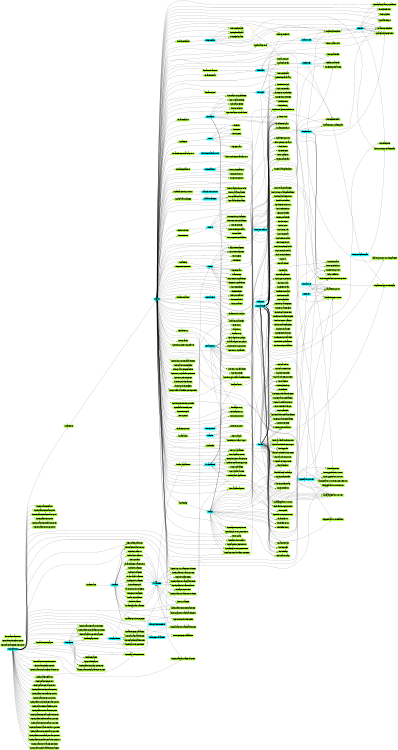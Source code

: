 digraph Vulkan {
  rankdir=LR;
  rankdir=LR;
  size="8,5"
  "vkCreateInstance" [shape=box, style=filled, color=greenyellow];
  "VkInstance" [shape=box, style=filled, color=cyan];
  "vkCreateInstance" -> "VkInstance";
  "vkDestroyInstance" [shape=box, style=filled, color=greenyellow];
  "VkInstance" -> "vkDestroyInstance";
  "vkEnumeratePhysicalDevices" [shape=box, style=filled, color=greenyellow];
  "VkInstance" -> "vkEnumeratePhysicalDevices";
  "VkPhysicalDevice" [shape=box, style=filled, color=cyan];
  "VkPhysicalDevice" -> "vkEnumeratePhysicalDevices";
  "vkGetPhysicalDeviceFeatures" [shape=box, style=filled, color=greenyellow];
  "VkPhysicalDevice" -> "vkGetPhysicalDeviceFeatures";
  "vkGetPhysicalDeviceFormatProperties" [shape=box, style=filled, color=greenyellow];
  "VkPhysicalDevice" -> "vkGetPhysicalDeviceFormatProperties";
  "vkGetPhysicalDeviceImageFormatProperties" [shape=box, style=filled, color=greenyellow];
  "VkPhysicalDevice" -> "vkGetPhysicalDeviceImageFormatProperties";
  "vkGetPhysicalDeviceProperties" [shape=box, style=filled, color=greenyellow];
  "VkPhysicalDevice" -> "vkGetPhysicalDeviceProperties";
  "vkGetPhysicalDeviceQueueFamilyProperties" [shape=box, style=filled, color=greenyellow];
  "VkPhysicalDevice" -> "vkGetPhysicalDeviceQueueFamilyProperties";
  "vkGetPhysicalDeviceMemoryProperties" [shape=box, style=filled, color=greenyellow];
  "VkPhysicalDevice" -> "vkGetPhysicalDeviceMemoryProperties";
  "vkGetInstanceProcAddr" [shape=box, style=filled, color=greenyellow];
  "VkInstance" -> "vkGetInstanceProcAddr";
  "vkGetDeviceProcAddr" [shape=box, style=filled, color=greenyellow];
  "VkDevice" [shape=box, style=filled, color=cyan];
  "VkDevice" -> "vkGetDeviceProcAddr";
  "vkCreateDevice" [shape=box, style=filled, color=greenyellow];
  "VkPhysicalDevice" -> "vkCreateDevice";
  "vkCreateDevice" -> "VkDevice";
  "vkDestroyDevice" [shape=box, style=filled, color=greenyellow];
  "VkDevice" -> "vkDestroyDevice";
  "vkEnumerateInstanceExtensionProperties" [shape=box, style=filled, color=greenyellow];
  "vkEnumerateDeviceExtensionProperties" [shape=box, style=filled, color=greenyellow];
  "VkPhysicalDevice" -> "vkEnumerateDeviceExtensionProperties";
  "vkEnumerateInstanceLayerProperties" [shape=box, style=filled, color=greenyellow];
  "vkEnumerateDeviceLayerProperties" [shape=box, style=filled, color=greenyellow];
  "VkPhysicalDevice" -> "vkEnumerateDeviceLayerProperties";
  "vkGetDeviceQueue" [shape=box, style=filled, color=greenyellow];
  "VkDevice" -> "vkGetDeviceQueue";
  "VkQueue" [shape=box, style=filled, color=cyan];
  "vkGetDeviceQueue" -> "VkQueue";
  "vkQueueSubmit" [shape=box, style=filled, color=greenyellow];
  "VkQueue" -> "vkQueueSubmit";
  "VkSemaphore" [shape=box, style=filled, color=cyan];
  "VkSemaphore" -> "vkQueueSubmit";
  "VkCommandBuffer" [shape=box, style=filled, color=cyan];
  "VkCommandBuffer" -> "vkQueueSubmit";
  "VkSemaphore" -> "vkQueueSubmit";
  "VkFence" [shape=box, style=filled, color=cyan];
  "VkFence" -> "vkQueueSubmit";
  "vkQueueWaitIdle" [shape=box, style=filled, color=greenyellow];
  "VkQueue" -> "vkQueueWaitIdle";
  "vkDeviceWaitIdle" [shape=box, style=filled, color=greenyellow];
  "VkDevice" -> "vkDeviceWaitIdle";
  "vkAllocateMemory" [shape=box, style=filled, color=greenyellow];
  "VkDevice" -> "vkAllocateMemory";
  "VkDeviceMemory" [shape=box, style=filled, color=cyan];
  "vkAllocateMemory" -> "VkDeviceMemory";
  "vkFreeMemory" [shape=box, style=filled, color=greenyellow];
  "VkDevice" -> "vkFreeMemory";
  "VkDeviceMemory" -> "vkFreeMemory";
  "vkMapMemory" [shape=box, style=filled, color=greenyellow];
  "VkDevice" -> "vkMapMemory";
  "VkDeviceMemory" -> "vkMapMemory";
  "vkUnmapMemory" [shape=box, style=filled, color=greenyellow];
  "VkDevice" -> "vkUnmapMemory";
  "VkDeviceMemory" -> "vkUnmapMemory";
  "vkFlushMappedMemoryRanges" [shape=box, style=filled, color=greenyellow];
  "VkDevice" -> "vkFlushMappedMemoryRanges";
  "VkDeviceMemory" -> "vkFlushMappedMemoryRanges";
  "vkInvalidateMappedMemoryRanges" [shape=box, style=filled, color=greenyellow];
  "VkDevice" -> "vkInvalidateMappedMemoryRanges";
  "VkDeviceMemory" -> "vkInvalidateMappedMemoryRanges";
  "vkGetDeviceMemoryCommitment" [shape=box, style=filled, color=greenyellow];
  "VkDevice" -> "vkGetDeviceMemoryCommitment";
  "VkDeviceMemory" -> "vkGetDeviceMemoryCommitment";
  "vkBindBufferMemory" [shape=box, style=filled, color=greenyellow];
  "VkDevice" -> "vkBindBufferMemory";
  "VkBuffer" [shape=box, style=filled, color=cyan];
  "VkBuffer" -> "vkBindBufferMemory";
  "VkDeviceMemory" -> "vkBindBufferMemory";
  "vkBindImageMemory" [shape=box, style=filled, color=greenyellow];
  "VkDevice" -> "vkBindImageMemory";
  "VkImage" [shape=box, style=filled, color=cyan];
  "VkImage" -> "vkBindImageMemory";
  "VkDeviceMemory" -> "vkBindImageMemory";
  "vkGetBufferMemoryRequirements" [shape=box, style=filled, color=greenyellow];
  "VkDevice" -> "vkGetBufferMemoryRequirements";
  "VkBuffer" -> "vkGetBufferMemoryRequirements";
  "vkGetImageMemoryRequirements" [shape=box, style=filled, color=greenyellow];
  "VkDevice" -> "vkGetImageMemoryRequirements";
  "VkImage" -> "vkGetImageMemoryRequirements";
  "vkGetImageSparseMemoryRequirements" [shape=box, style=filled, color=greenyellow];
  "VkDevice" -> "vkGetImageSparseMemoryRequirements";
  "VkImage" -> "vkGetImageSparseMemoryRequirements";
  "vkGetPhysicalDeviceSparseImageFormatProperties" [shape=box, style=filled, color=greenyellow];
  "VkPhysicalDevice" -> "vkGetPhysicalDeviceSparseImageFormatProperties";
  "vkQueueBindSparse" [shape=box, style=filled, color=greenyellow];
  "VkQueue" -> "vkQueueBindSparse";
  "VkSemaphore" -> "vkQueueBindSparse";
  "VkBuffer" -> "vkQueueBindSparse";
  "VkDeviceMemory" -> "vkQueueBindSparse";
  "VkImage" -> "vkQueueBindSparse";
  "VkDeviceMemory" -> "vkQueueBindSparse";
  "VkImage" -> "vkQueueBindSparse";
  "VkDeviceMemory" -> "vkQueueBindSparse";
  "VkSemaphore" -> "vkQueueBindSparse";
  "VkFence" -> "vkQueueBindSparse";
  "vkCreateFence" [shape=box, style=filled, color=greenyellow];
  "VkDevice" -> "vkCreateFence";
  "vkCreateFence" -> "VkFence";
  "vkDestroyFence" [shape=box, style=filled, color=greenyellow];
  "VkDevice" -> "vkDestroyFence";
  "VkFence" -> "vkDestroyFence";
  "vkResetFences" [shape=box, style=filled, color=greenyellow];
  "VkDevice" -> "vkResetFences";
  "VkFence" -> "vkResetFences";
  "vkGetFenceStatus" [shape=box, style=filled, color=greenyellow];
  "VkDevice" -> "vkGetFenceStatus";
  "VkFence" -> "vkGetFenceStatus";
  "vkWaitForFences" [shape=box, style=filled, color=greenyellow];
  "VkDevice" -> "vkWaitForFences";
  "VkFence" -> "vkWaitForFences";
  "vkCreateSemaphore" [shape=box, style=filled, color=greenyellow];
  "VkDevice" -> "vkCreateSemaphore";
  "vkCreateSemaphore" -> "VkSemaphore";
  "vkDestroySemaphore" [shape=box, style=filled, color=greenyellow];
  "VkDevice" -> "vkDestroySemaphore";
  "VkSemaphore" -> "vkDestroySemaphore";
  "vkCreateEvent" [shape=box, style=filled, color=greenyellow];
  "VkDevice" -> "vkCreateEvent";
  "VkEvent" [shape=box, style=filled, color=cyan];
  "vkCreateEvent" -> "VkEvent";
  "vkDestroyEvent" [shape=box, style=filled, color=greenyellow];
  "VkDevice" -> "vkDestroyEvent";
  "VkEvent" -> "vkDestroyEvent";
  "vkGetEventStatus" [shape=box, style=filled, color=greenyellow];
  "VkDevice" -> "vkGetEventStatus";
  "VkEvent" -> "vkGetEventStatus";
  "vkSetEvent" [shape=box, style=filled, color=greenyellow];
  "VkDevice" -> "vkSetEvent";
  "VkEvent" -> "vkSetEvent";
  "vkResetEvent" [shape=box, style=filled, color=greenyellow];
  "VkDevice" -> "vkResetEvent";
  "VkEvent" -> "vkResetEvent";
  "vkCreateQueryPool" [shape=box, style=filled, color=greenyellow];
  "VkDevice" -> "vkCreateQueryPool";
  "VkQueryPool" [shape=box, style=filled, color=cyan];
  "vkCreateQueryPool" -> "VkQueryPool";
  "vkDestroyQueryPool" [shape=box, style=filled, color=greenyellow];
  "VkDevice" -> "vkDestroyQueryPool";
  "VkQueryPool" -> "vkDestroyQueryPool";
  "vkGetQueryPoolResults" [shape=box, style=filled, color=greenyellow];
  "VkDevice" -> "vkGetQueryPoolResults";
  "VkQueryPool" -> "vkGetQueryPoolResults";
  "vkCreateBuffer" [shape=box, style=filled, color=greenyellow];
  "VkDevice" -> "vkCreateBuffer";
  "vkCreateBuffer" -> "VkBuffer";
  "vkDestroyBuffer" [shape=box, style=filled, color=greenyellow];
  "VkDevice" -> "vkDestroyBuffer";
  "VkBuffer" -> "vkDestroyBuffer";
  "vkCreateBufferView" [shape=box, style=filled, color=greenyellow];
  "VkDevice" -> "vkCreateBufferView";
  "VkBuffer" -> "vkCreateBufferView";
  "VkBufferView" [shape=box, style=filled, color=cyan];
  "vkCreateBufferView" -> "VkBufferView";
  "vkDestroyBufferView" [shape=box, style=filled, color=greenyellow];
  "VkDevice" -> "vkDestroyBufferView";
  "VkBufferView" -> "vkDestroyBufferView";
  "vkCreateImage" [shape=box, style=filled, color=greenyellow];
  "VkDevice" -> "vkCreateImage";
  "vkCreateImage" -> "VkImage";
  "vkDestroyImage" [shape=box, style=filled, color=greenyellow];
  "VkDevice" -> "vkDestroyImage";
  "VkImage" -> "vkDestroyImage";
  "vkGetImageSubresourceLayout" [shape=box, style=filled, color=greenyellow];
  "VkDevice" -> "vkGetImageSubresourceLayout";
  "VkImage" -> "vkGetImageSubresourceLayout";
  "vkCreateImageView" [shape=box, style=filled, color=greenyellow];
  "VkDevice" -> "vkCreateImageView";
  "VkImage" -> "vkCreateImageView";
  "VkImageView" [shape=box, style=filled, color=cyan];
  "vkCreateImageView" -> "VkImageView";
  "vkDestroyImageView" [shape=box, style=filled, color=greenyellow];
  "VkDevice" -> "vkDestroyImageView";
  "VkImageView" -> "vkDestroyImageView";
  "vkCreateShaderModule" [shape=box, style=filled, color=greenyellow];
  "VkDevice" -> "vkCreateShaderModule";
  "VkShaderModule" [shape=box, style=filled, color=cyan];
  "vkCreateShaderModule" -> "VkShaderModule";
  "vkDestroyShaderModule" [shape=box, style=filled, color=greenyellow];
  "VkDevice" -> "vkDestroyShaderModule";
  "VkShaderModule" -> "vkDestroyShaderModule";
  "vkCreatePipelineCache" [shape=box, style=filled, color=greenyellow];
  "VkDevice" -> "vkCreatePipelineCache";
  "VkPipelineCache" [shape=box, style=filled, color=cyan];
  "vkCreatePipelineCache" -> "VkPipelineCache";
  "vkDestroyPipelineCache" [shape=box, style=filled, color=greenyellow];
  "VkDevice" -> "vkDestroyPipelineCache";
  "VkPipelineCache" -> "vkDestroyPipelineCache";
  "vkGetPipelineCacheData" [shape=box, style=filled, color=greenyellow];
  "VkDevice" -> "vkGetPipelineCacheData";
  "VkPipelineCache" -> "vkGetPipelineCacheData";
  "vkMergePipelineCaches" [shape=box, style=filled, color=greenyellow];
  "VkDevice" -> "vkMergePipelineCaches";
  "VkPipelineCache" -> "vkMergePipelineCaches";
  "VkPipelineCache" -> "vkMergePipelineCaches";
  "vkCreateGraphicsPipelines" [shape=box, style=filled, color=greenyellow];
  "VkDevice" -> "vkCreateGraphicsPipelines";
  "VkPipelineCache" -> "vkCreateGraphicsPipelines";
  "VkShaderModule" -> "vkCreateGraphicsPipelines";
  "VkPipelineLayout" [shape=box, style=filled, color=cyan];
  "VkPipelineLayout" -> "vkCreateGraphicsPipelines";
  "VkRenderPass" [shape=box, style=filled, color=cyan];
  "VkRenderPass" -> "vkCreateGraphicsPipelines";
  "VkPipeline" [shape=box, style=filled, color=cyan];
  "VkPipeline" -> "vkCreateGraphicsPipelines";
  "vkCreateGraphicsPipelines" -> "VkPipeline";
  "vkCreateComputePipelines" [shape=box, style=filled, color=greenyellow];
  "VkDevice" -> "vkCreateComputePipelines";
  "VkPipelineCache" -> "vkCreateComputePipelines";
  "VkShaderModule" -> "vkCreateComputePipelines";
  "VkPipelineLayout" -> "vkCreateComputePipelines";
  "VkPipeline" -> "vkCreateComputePipelines";
  "vkCreateComputePipelines" -> "VkPipeline";
  "vkDestroyPipeline" [shape=box, style=filled, color=greenyellow];
  "VkDevice" -> "vkDestroyPipeline";
  "VkPipeline" -> "vkDestroyPipeline";
  "vkCreatePipelineLayout" [shape=box, style=filled, color=greenyellow];
  "VkDevice" -> "vkCreatePipelineLayout";
  "VkDescriptorSetLayout" [shape=box, style=filled, color=cyan];
  "VkDescriptorSetLayout" -> "vkCreatePipelineLayout";
  "vkCreatePipelineLayout" -> "VkPipelineLayout";
  "vkDestroyPipelineLayout" [shape=box, style=filled, color=greenyellow];
  "VkDevice" -> "vkDestroyPipelineLayout";
  "VkPipelineLayout" -> "vkDestroyPipelineLayout";
  "vkCreateSampler" [shape=box, style=filled, color=greenyellow];
  "VkDevice" -> "vkCreateSampler";
  "VkSampler" [shape=box, style=filled, color=cyan];
  "vkCreateSampler" -> "VkSampler";
  "vkDestroySampler" [shape=box, style=filled, color=greenyellow];
  "VkDevice" -> "vkDestroySampler";
  "VkSampler" -> "vkDestroySampler";
  "vkCreateDescriptorSetLayout" [shape=box, style=filled, color=greenyellow];
  "VkDevice" -> "vkCreateDescriptorSetLayout";
  "VkSampler" -> "vkCreateDescriptorSetLayout";
  "vkCreateDescriptorSetLayout" -> "VkDescriptorSetLayout";
  "vkDestroyDescriptorSetLayout" [shape=box, style=filled, color=greenyellow];
  "VkDevice" -> "vkDestroyDescriptorSetLayout";
  "VkDescriptorSetLayout" -> "vkDestroyDescriptorSetLayout";
  "vkCreateDescriptorPool" [shape=box, style=filled, color=greenyellow];
  "VkDevice" -> "vkCreateDescriptorPool";
  "VkDescriptorPool" [shape=box, style=filled, color=cyan];
  "vkCreateDescriptorPool" -> "VkDescriptorPool";
  "vkDestroyDescriptorPool" [shape=box, style=filled, color=greenyellow];
  "VkDevice" -> "vkDestroyDescriptorPool";
  "VkDescriptorPool" -> "vkDestroyDescriptorPool";
  "vkResetDescriptorPool" [shape=box, style=filled, color=greenyellow];
  "VkDevice" -> "vkResetDescriptorPool";
  "VkDescriptorPool" -> "vkResetDescriptorPool";
  "vkAllocateDescriptorSets" [shape=box, style=filled, color=greenyellow];
  "VkDevice" -> "vkAllocateDescriptorSets";
  "VkDescriptorPool" -> "vkAllocateDescriptorSets";
  "VkDescriptorSetLayout" -> "vkAllocateDescriptorSets";
  "VkDescriptorSet" [shape=box, style=filled, color=cyan];
  "vkAllocateDescriptorSets" -> "VkDescriptorSet";
  "vkFreeDescriptorSets" [shape=box, style=filled, color=greenyellow];
  "VkDevice" -> "vkFreeDescriptorSets";
  "VkDescriptorPool" -> "vkFreeDescriptorSets";
  "VkDescriptorSet" -> "vkFreeDescriptorSets";
  "vkUpdateDescriptorSets" [shape=box, style=filled, color=greenyellow];
  "VkDevice" -> "vkUpdateDescriptorSets";
  "VkDescriptorSet" -> "vkUpdateDescriptorSets";
  "VkSampler" -> "vkUpdateDescriptorSets";
  "VkImageView" -> "vkUpdateDescriptorSets";
  "VkBuffer" -> "vkUpdateDescriptorSets";
  "VkBufferView" -> "vkUpdateDescriptorSets";
  "VkDescriptorSet" -> "vkUpdateDescriptorSets";
  "VkDescriptorSet" -> "vkUpdateDescriptorSets";
  "vkCreateFramebuffer" [shape=box, style=filled, color=greenyellow];
  "VkDevice" -> "vkCreateFramebuffer";
  "VkRenderPass" -> "vkCreateFramebuffer";
  "VkImageView" -> "vkCreateFramebuffer";
  "VkFramebuffer" [shape=box, style=filled, color=cyan];
  "vkCreateFramebuffer" -> "VkFramebuffer";
  "vkDestroyFramebuffer" [shape=box, style=filled, color=greenyellow];
  "VkDevice" -> "vkDestroyFramebuffer";
  "VkFramebuffer" -> "vkDestroyFramebuffer";
  "vkCreateRenderPass" [shape=box, style=filled, color=greenyellow];
  "VkDevice" -> "vkCreateRenderPass";
  "vkCreateRenderPass" -> "VkRenderPass";
  "vkDestroyRenderPass" [shape=box, style=filled, color=greenyellow];
  "VkDevice" -> "vkDestroyRenderPass";
  "VkRenderPass" -> "vkDestroyRenderPass";
  "vkGetRenderAreaGranularity" [shape=box, style=filled, color=greenyellow];
  "VkDevice" -> "vkGetRenderAreaGranularity";
  "VkRenderPass" -> "vkGetRenderAreaGranularity";
  "vkCreateCommandPool" [shape=box, style=filled, color=greenyellow];
  "VkDevice" -> "vkCreateCommandPool";
  "VkCommandPool" [shape=box, style=filled, color=cyan];
  "vkCreateCommandPool" -> "VkCommandPool";
  "vkDestroyCommandPool" [shape=box, style=filled, color=greenyellow];
  "VkDevice" -> "vkDestroyCommandPool";
  "VkCommandPool" -> "vkDestroyCommandPool";
  "vkResetCommandPool" [shape=box, style=filled, color=greenyellow];
  "VkDevice" -> "vkResetCommandPool";
  "VkCommandPool" -> "vkResetCommandPool";
  "vkAllocateCommandBuffers" [shape=box, style=filled, color=greenyellow];
  "VkDevice" -> "vkAllocateCommandBuffers";
  "VkCommandPool" -> "vkAllocateCommandBuffers";
  "vkAllocateCommandBuffers" -> "VkCommandBuffer";
  "vkFreeCommandBuffers" [shape=box, style=filled, color=greenyellow];
  "VkDevice" -> "vkFreeCommandBuffers";
  "VkCommandPool" -> "vkFreeCommandBuffers";
  "VkCommandBuffer" -> "vkFreeCommandBuffers";
  "vkBeginCommandBuffer" [shape=box, style=filled, color=greenyellow];
  "VkCommandBuffer" -> "vkBeginCommandBuffer";
  "VkRenderPass" -> "vkBeginCommandBuffer";
  "VkFramebuffer" -> "vkBeginCommandBuffer";
  "vkEndCommandBuffer" [shape=box, style=filled, color=greenyellow];
  "VkCommandBuffer" -> "vkEndCommandBuffer";
  "vkResetCommandBuffer" [shape=box, style=filled, color=greenyellow];
  "VkCommandBuffer" -> "vkResetCommandBuffer";
  "vkCmdBindPipeline" [shape=box, style=filled, color=greenyellow];
  "VkCommandBuffer" -> "vkCmdBindPipeline";
  "VkPipeline" -> "vkCmdBindPipeline";
  "vkCmdSetViewport" [shape=box, style=filled, color=greenyellow];
  "VkCommandBuffer" -> "vkCmdSetViewport";
  "vkCmdSetScissor" [shape=box, style=filled, color=greenyellow];
  "VkCommandBuffer" -> "vkCmdSetScissor";
  "vkCmdSetLineWidth" [shape=box, style=filled, color=greenyellow];
  "VkCommandBuffer" -> "vkCmdSetLineWidth";
  "vkCmdSetDepthBias" [shape=box, style=filled, color=greenyellow];
  "VkCommandBuffer" -> "vkCmdSetDepthBias";
  "vkCmdSetBlendConstants" [shape=box, style=filled, color=greenyellow];
  "VkCommandBuffer" -> "vkCmdSetBlendConstants";
  "vkCmdSetDepthBounds" [shape=box, style=filled, color=greenyellow];
  "VkCommandBuffer" -> "vkCmdSetDepthBounds";
  "vkCmdSetStencilCompareMask" [shape=box, style=filled, color=greenyellow];
  "VkCommandBuffer" -> "vkCmdSetStencilCompareMask";
  "vkCmdSetStencilWriteMask" [shape=box, style=filled, color=greenyellow];
  "VkCommandBuffer" -> "vkCmdSetStencilWriteMask";
  "vkCmdSetStencilReference" [shape=box, style=filled, color=greenyellow];
  "VkCommandBuffer" -> "vkCmdSetStencilReference";
  "vkCmdBindDescriptorSets" [shape=box, style=filled, color=greenyellow];
  "VkCommandBuffer" -> "vkCmdBindDescriptorSets";
  "VkPipelineLayout" -> "vkCmdBindDescriptorSets";
  "VkDescriptorSet" -> "vkCmdBindDescriptorSets";
  "vkCmdBindIndexBuffer" [shape=box, style=filled, color=greenyellow];
  "VkCommandBuffer" -> "vkCmdBindIndexBuffer";
  "VkBuffer" -> "vkCmdBindIndexBuffer";
  "vkCmdBindVertexBuffers" [shape=box, style=filled, color=greenyellow];
  "VkCommandBuffer" -> "vkCmdBindVertexBuffers";
  "VkBuffer" -> "vkCmdBindVertexBuffers";
  "vkCmdDraw" [shape=box, style=filled, color=greenyellow];
  "VkCommandBuffer" -> "vkCmdDraw";
  "vkCmdDrawIndexed" [shape=box, style=filled, color=greenyellow];
  "VkCommandBuffer" -> "vkCmdDrawIndexed";
  "vkCmdDrawIndirect" [shape=box, style=filled, color=greenyellow];
  "VkCommandBuffer" -> "vkCmdDrawIndirect";
  "VkBuffer" -> "vkCmdDrawIndirect";
  "vkCmdDrawIndexedIndirect" [shape=box, style=filled, color=greenyellow];
  "VkCommandBuffer" -> "vkCmdDrawIndexedIndirect";
  "VkBuffer" -> "vkCmdDrawIndexedIndirect";
  "vkCmdDispatch" [shape=box, style=filled, color=greenyellow];
  "VkCommandBuffer" -> "vkCmdDispatch";
  "vkCmdDispatchIndirect" [shape=box, style=filled, color=greenyellow];
  "VkCommandBuffer" -> "vkCmdDispatchIndirect";
  "VkBuffer" -> "vkCmdDispatchIndirect";
  "vkCmdCopyBuffer" [shape=box, style=filled, color=greenyellow];
  "VkCommandBuffer" -> "vkCmdCopyBuffer";
  "VkBuffer" -> "vkCmdCopyBuffer";
  "VkBuffer" -> "vkCmdCopyBuffer";
  "vkCmdCopyImage" [shape=box, style=filled, color=greenyellow];
  "VkCommandBuffer" -> "vkCmdCopyImage";
  "VkImage" -> "vkCmdCopyImage";
  "VkImage" -> "vkCmdCopyImage";
  "vkCmdBlitImage" [shape=box, style=filled, color=greenyellow];
  "VkCommandBuffer" -> "vkCmdBlitImage";
  "VkImage" -> "vkCmdBlitImage";
  "VkImage" -> "vkCmdBlitImage";
  "vkCmdCopyBufferToImage" [shape=box, style=filled, color=greenyellow];
  "VkCommandBuffer" -> "vkCmdCopyBufferToImage";
  "VkBuffer" -> "vkCmdCopyBufferToImage";
  "VkImage" -> "vkCmdCopyBufferToImage";
  "vkCmdCopyImageToBuffer" [shape=box, style=filled, color=greenyellow];
  "VkCommandBuffer" -> "vkCmdCopyImageToBuffer";
  "VkImage" -> "vkCmdCopyImageToBuffer";
  "VkBuffer" -> "vkCmdCopyImageToBuffer";
  "vkCmdUpdateBuffer" [shape=box, style=filled, color=greenyellow];
  "VkCommandBuffer" -> "vkCmdUpdateBuffer";
  "VkBuffer" -> "vkCmdUpdateBuffer";
  "vkCmdFillBuffer" [shape=box, style=filled, color=greenyellow];
  "VkCommandBuffer" -> "vkCmdFillBuffer";
  "VkBuffer" -> "vkCmdFillBuffer";
  "vkCmdClearColorImage" [shape=box, style=filled, color=greenyellow];
  "VkCommandBuffer" -> "vkCmdClearColorImage";
  "VkImage" -> "vkCmdClearColorImage";
  "vkCmdClearDepthStencilImage" [shape=box, style=filled, color=greenyellow];
  "VkCommandBuffer" -> "vkCmdClearDepthStencilImage";
  "VkImage" -> "vkCmdClearDepthStencilImage";
  "vkCmdClearAttachments" [shape=box, style=filled, color=greenyellow];
  "VkCommandBuffer" -> "vkCmdClearAttachments";
  "vkCmdResolveImage" [shape=box, style=filled, color=greenyellow];
  "VkCommandBuffer" -> "vkCmdResolveImage";
  "VkImage" -> "vkCmdResolveImage";
  "VkImage" -> "vkCmdResolveImage";
  "vkCmdSetEvent" [shape=box, style=filled, color=greenyellow];
  "VkCommandBuffer" -> "vkCmdSetEvent";
  "VkEvent" -> "vkCmdSetEvent";
  "vkCmdResetEvent" [shape=box, style=filled, color=greenyellow];
  "VkCommandBuffer" -> "vkCmdResetEvent";
  "VkEvent" -> "vkCmdResetEvent";
  "vkCmdWaitEvents" [shape=box, style=filled, color=greenyellow];
  "VkCommandBuffer" -> "vkCmdWaitEvents";
  "VkEvent" -> "vkCmdWaitEvents";
  "VkBuffer" -> "vkCmdWaitEvents";
  "VkImage" -> "vkCmdWaitEvents";
  "vkCmdPipelineBarrier" [shape=box, style=filled, color=greenyellow];
  "VkCommandBuffer" -> "vkCmdPipelineBarrier";
  "VkBuffer" -> "vkCmdPipelineBarrier";
  "VkImage" -> "vkCmdPipelineBarrier";
  "vkCmdBeginQuery" [shape=box, style=filled, color=greenyellow];
  "VkCommandBuffer" -> "vkCmdBeginQuery";
  "VkQueryPool" -> "vkCmdBeginQuery";
  "vkCmdEndQuery" [shape=box, style=filled, color=greenyellow];
  "VkCommandBuffer" -> "vkCmdEndQuery";
  "VkQueryPool" -> "vkCmdEndQuery";
  "vkCmdResetQueryPool" [shape=box, style=filled, color=greenyellow];
  "VkCommandBuffer" -> "vkCmdResetQueryPool";
  "VkQueryPool" -> "vkCmdResetQueryPool";
  "vkCmdWriteTimestamp" [shape=box, style=filled, color=greenyellow];
  "VkCommandBuffer" -> "vkCmdWriteTimestamp";
  "VkQueryPool" -> "vkCmdWriteTimestamp";
  "vkCmdCopyQueryPoolResults" [shape=box, style=filled, color=greenyellow];
  "VkCommandBuffer" -> "vkCmdCopyQueryPoolResults";
  "VkQueryPool" -> "vkCmdCopyQueryPoolResults";
  "VkBuffer" -> "vkCmdCopyQueryPoolResults";
  "vkCmdPushConstants" [shape=box, style=filled, color=greenyellow];
  "VkCommandBuffer" -> "vkCmdPushConstants";
  "VkPipelineLayout" -> "vkCmdPushConstants";
  "vkCmdBeginRenderPass" [shape=box, style=filled, color=greenyellow];
  "VkCommandBuffer" -> "vkCmdBeginRenderPass";
  "VkRenderPass" -> "vkCmdBeginRenderPass";
  "VkFramebuffer" -> "vkCmdBeginRenderPass";
  "vkCmdNextSubpass" [shape=box, style=filled, color=greenyellow];
  "VkCommandBuffer" -> "vkCmdNextSubpass";
  "vkCmdEndRenderPass" [shape=box, style=filled, color=greenyellow];
  "VkCommandBuffer" -> "vkCmdEndRenderPass";
  "vkCmdExecuteCommands" [shape=box, style=filled, color=greenyellow];
  "VkCommandBuffer" -> "vkCmdExecuteCommands";
  "VkCommandBuffer" -> "vkCmdExecuteCommands";
  "vkEnumerateInstanceVersion" [shape=box, style=filled, color=greenyellow];
  "vkBindBufferMemory2" [shape=box, style=filled, color=greenyellow];
  "VkDevice" -> "vkBindBufferMemory2";
  "VkBuffer" -> "vkBindBufferMemory2";
  "VkDeviceMemory" -> "vkBindBufferMemory2";
  "vkBindImageMemory2" [shape=box, style=filled, color=greenyellow];
  "VkDevice" -> "vkBindImageMemory2";
  "VkImage" -> "vkBindImageMemory2";
  "VkDeviceMemory" -> "vkBindImageMemory2";
  "vkGetDeviceGroupPeerMemoryFeatures" [shape=box, style=filled, color=greenyellow];
  "VkDevice" -> "vkGetDeviceGroupPeerMemoryFeatures";
  "vkCmdSetDeviceMask" [shape=box, style=filled, color=greenyellow];
  "VkCommandBuffer" -> "vkCmdSetDeviceMask";
  "vkCmdDispatchBase" [shape=box, style=filled, color=greenyellow];
  "VkCommandBuffer" -> "vkCmdDispatchBase";
  "vkEnumeratePhysicalDeviceGroups" [shape=box, style=filled, color=greenyellow];
  "VkInstance" -> "vkEnumeratePhysicalDeviceGroups";
  "VkPhysicalDevice" -> "vkEnumeratePhysicalDeviceGroups";
  "vkGetImageMemoryRequirements2" [shape=box, style=filled, color=greenyellow];
  "VkDevice" -> "vkGetImageMemoryRequirements2";
  "VkImage" -> "vkGetImageMemoryRequirements2";
  "vkGetBufferMemoryRequirements2" [shape=box, style=filled, color=greenyellow];
  "VkDevice" -> "vkGetBufferMemoryRequirements2";
  "VkBuffer" -> "vkGetBufferMemoryRequirements2";
  "vkGetImageSparseMemoryRequirements2" [shape=box, style=filled, color=greenyellow];
  "VkDevice" -> "vkGetImageSparseMemoryRequirements2";
  "VkImage" -> "vkGetImageSparseMemoryRequirements2";
  "vkGetPhysicalDeviceFeatures2" [shape=box, style=filled, color=greenyellow];
  "VkPhysicalDevice" -> "vkGetPhysicalDeviceFeatures2";
  "vkGetPhysicalDeviceProperties2" [shape=box, style=filled, color=greenyellow];
  "VkPhysicalDevice" -> "vkGetPhysicalDeviceProperties2";
  "vkGetPhysicalDeviceFormatProperties2" [shape=box, style=filled, color=greenyellow];
  "VkPhysicalDevice" -> "vkGetPhysicalDeviceFormatProperties2";
  "vkGetPhysicalDeviceImageFormatProperties2" [shape=box, style=filled, color=greenyellow];
  "VkPhysicalDevice" -> "vkGetPhysicalDeviceImageFormatProperties2";
  "vkGetPhysicalDeviceQueueFamilyProperties2" [shape=box, style=filled, color=greenyellow];
  "VkPhysicalDevice" -> "vkGetPhysicalDeviceQueueFamilyProperties2";
  "vkGetPhysicalDeviceMemoryProperties2" [shape=box, style=filled, color=greenyellow];
  "VkPhysicalDevice" -> "vkGetPhysicalDeviceMemoryProperties2";
  "vkGetPhysicalDeviceSparseImageFormatProperties2" [shape=box, style=filled, color=greenyellow];
  "VkPhysicalDevice" -> "vkGetPhysicalDeviceSparseImageFormatProperties2";
  "vkTrimCommandPool" [shape=box, style=filled, color=greenyellow];
  "VkDevice" -> "vkTrimCommandPool";
  "VkCommandPool" -> "vkTrimCommandPool";
  "vkGetDeviceQueue2" [shape=box, style=filled, color=greenyellow];
  "VkDevice" -> "vkGetDeviceQueue2";
  "vkGetDeviceQueue2" -> "VkQueue";
  "vkCreateSamplerYcbcrConversion" [shape=box, style=filled, color=greenyellow];
  "VkDevice" -> "vkCreateSamplerYcbcrConversion";
  "VkSamplerYcbcrConversion" [shape=box, style=filled, color=cyan];
  "vkCreateSamplerYcbcrConversion" -> "VkSamplerYcbcrConversion";
  "vkDestroySamplerYcbcrConversion" [shape=box, style=filled, color=greenyellow];
  "VkDevice" -> "vkDestroySamplerYcbcrConversion";
  "VkSamplerYcbcrConversion" -> "vkDestroySamplerYcbcrConversion";
  "vkCreateDescriptorUpdateTemplate" [shape=box, style=filled, color=greenyellow];
  "VkDevice" -> "vkCreateDescriptorUpdateTemplate";
  "VkDescriptorSetLayout" -> "vkCreateDescriptorUpdateTemplate";
  "VkPipelineLayout" -> "vkCreateDescriptorUpdateTemplate";
  "VkDescriptorUpdateTemplate" [shape=box, style=filled, color=cyan];
  "vkCreateDescriptorUpdateTemplate" -> "VkDescriptorUpdateTemplate";
  "vkDestroyDescriptorUpdateTemplate" [shape=box, style=filled, color=greenyellow];
  "VkDevice" -> "vkDestroyDescriptorUpdateTemplate";
  "VkDescriptorUpdateTemplate" -> "vkDestroyDescriptorUpdateTemplate";
  "vkUpdateDescriptorSetWithTemplate" [shape=box, style=filled, color=greenyellow];
  "VkDevice" -> "vkUpdateDescriptorSetWithTemplate";
  "VkDescriptorSet" -> "vkUpdateDescriptorSetWithTemplate";
  "VkDescriptorUpdateTemplate" -> "vkUpdateDescriptorSetWithTemplate";
  "vkGetPhysicalDeviceExternalBufferProperties" [shape=box, style=filled, color=greenyellow];
  "VkPhysicalDevice" -> "vkGetPhysicalDeviceExternalBufferProperties";
  "vkGetPhysicalDeviceExternalFenceProperties" [shape=box, style=filled, color=greenyellow];
  "VkPhysicalDevice" -> "vkGetPhysicalDeviceExternalFenceProperties";
  "vkGetPhysicalDeviceExternalSemaphoreProperties" [shape=box, style=filled, color=greenyellow];
  "VkPhysicalDevice" -> "vkGetPhysicalDeviceExternalSemaphoreProperties";
  "vkGetDescriptorSetLayoutSupport" [shape=box, style=filled, color=greenyellow];
  "VkDevice" -> "vkGetDescriptorSetLayoutSupport";
  "VkSampler" -> "vkGetDescriptorSetLayoutSupport";
  "vkDestroySurfaceKHR" [shape=box, style=filled, color=greenyellow];
  "VkInstance" -> "vkDestroySurfaceKHR";
  "VkSurfaceKHR" [shape=box, style=filled, color=cyan];
  "VkSurfaceKHR" -> "vkDestroySurfaceKHR";
  "vkGetPhysicalDeviceSurfaceSupportKHR" [shape=box, style=filled, color=greenyellow];
  "VkPhysicalDevice" -> "vkGetPhysicalDeviceSurfaceSupportKHR";
  "VkSurfaceKHR" -> "vkGetPhysicalDeviceSurfaceSupportKHR";
  "vkGetPhysicalDeviceSurfaceCapabilitiesKHR" [shape=box, style=filled, color=greenyellow];
  "VkPhysicalDevice" -> "vkGetPhysicalDeviceSurfaceCapabilitiesKHR";
  "VkSurfaceKHR" -> "vkGetPhysicalDeviceSurfaceCapabilitiesKHR";
  "vkGetPhysicalDeviceSurfaceFormatsKHR" [shape=box, style=filled, color=greenyellow];
  "VkPhysicalDevice" -> "vkGetPhysicalDeviceSurfaceFormatsKHR";
  "VkSurfaceKHR" -> "vkGetPhysicalDeviceSurfaceFormatsKHR";
  "vkGetPhysicalDeviceSurfacePresentModesKHR" [shape=box, style=filled, color=greenyellow];
  "VkPhysicalDevice" -> "vkGetPhysicalDeviceSurfacePresentModesKHR";
  "VkSurfaceKHR" -> "vkGetPhysicalDeviceSurfacePresentModesKHR";
  "vkCreateSwapchainKHR" [shape=box, style=filled, color=greenyellow];
  "VkDevice" -> "vkCreateSwapchainKHR";
  "VkSurfaceKHR" -> "vkCreateSwapchainKHR";
  "VkSwapchainKHR" [shape=box, style=filled, color=cyan];
  "VkSwapchainKHR" -> "vkCreateSwapchainKHR";
  "vkCreateSwapchainKHR" -> "VkSwapchainKHR";
  "vkDestroySwapchainKHR" [shape=box, style=filled, color=greenyellow];
  "VkDevice" -> "vkDestroySwapchainKHR";
  "VkSwapchainKHR" -> "vkDestroySwapchainKHR";
  "vkGetSwapchainImagesKHR" [shape=box, style=filled, color=greenyellow];
  "VkDevice" -> "vkGetSwapchainImagesKHR";
  "VkSwapchainKHR" -> "vkGetSwapchainImagesKHR";
  "VkImage" -> "vkGetSwapchainImagesKHR";
  "vkAcquireNextImageKHR" [shape=box, style=filled, color=greenyellow];
  "VkDevice" -> "vkAcquireNextImageKHR";
  "VkSwapchainKHR" -> "vkAcquireNextImageKHR";
  "VkSemaphore" -> "vkAcquireNextImageKHR";
  "VkFence" -> "vkAcquireNextImageKHR";
  "vkQueuePresentKHR" [shape=box, style=filled, color=greenyellow];
  "VkQueue" -> "vkQueuePresentKHR";
  "VkSemaphore" -> "vkQueuePresentKHR";
  "VkSwapchainKHR" -> "vkQueuePresentKHR";
  "vkGetDeviceGroupPresentCapabilitiesKHR" [shape=box, style=filled, color=greenyellow];
  "VkDevice" -> "vkGetDeviceGroupPresentCapabilitiesKHR";
  "vkGetDeviceGroupSurfacePresentModesKHR" [shape=box, style=filled, color=greenyellow];
  "VkDevice" -> "vkGetDeviceGroupSurfacePresentModesKHR";
  "VkSurfaceKHR" -> "vkGetDeviceGroupSurfacePresentModesKHR";
  "vkGetPhysicalDevicePresentRectanglesKHR" [shape=box, style=filled, color=greenyellow];
  "VkPhysicalDevice" -> "vkGetPhysicalDevicePresentRectanglesKHR";
  "VkSurfaceKHR" -> "vkGetPhysicalDevicePresentRectanglesKHR";
  "vkAcquireNextImage2KHR" [shape=box, style=filled, color=greenyellow];
  "VkDevice" -> "vkAcquireNextImage2KHR";
  "VkSwapchainKHR" -> "vkAcquireNextImage2KHR";
  "VkSemaphore" -> "vkAcquireNextImage2KHR";
  "VkFence" -> "vkAcquireNextImage2KHR";
  "vkGetPhysicalDeviceDisplayPropertiesKHR" [shape=box, style=filled, color=greenyellow];
  "VkPhysicalDevice" -> "vkGetPhysicalDeviceDisplayPropertiesKHR";
  "VkDisplayKHR" [shape=box, style=filled, color=cyan];
  "VkDisplayKHR" -> "vkGetPhysicalDeviceDisplayPropertiesKHR";
  "vkGetPhysicalDeviceDisplayPlanePropertiesKHR" [shape=box, style=filled, color=greenyellow];
  "VkPhysicalDevice" -> "vkGetPhysicalDeviceDisplayPlanePropertiesKHR";
  "VkDisplayKHR" -> "vkGetPhysicalDeviceDisplayPlanePropertiesKHR";
  "vkGetDisplayPlaneSupportedDisplaysKHR" [shape=box, style=filled, color=greenyellow];
  "VkPhysicalDevice" -> "vkGetDisplayPlaneSupportedDisplaysKHR";
  "VkDisplayKHR" -> "vkGetDisplayPlaneSupportedDisplaysKHR";
  "vkGetDisplayModePropertiesKHR" [shape=box, style=filled, color=greenyellow];
  "VkPhysicalDevice" -> "vkGetDisplayModePropertiesKHR";
  "VkDisplayKHR" -> "vkGetDisplayModePropertiesKHR";
  "VkDisplayModeKHR" [shape=box, style=filled, color=cyan];
  "VkDisplayModeKHR" -> "vkGetDisplayModePropertiesKHR";
  "vkCreateDisplayModeKHR" [shape=box, style=filled, color=greenyellow];
  "VkPhysicalDevice" -> "vkCreateDisplayModeKHR";
  "VkDisplayKHR" -> "vkCreateDisplayModeKHR";
  "vkCreateDisplayModeKHR" -> "VkDisplayModeKHR";
  "vkGetDisplayPlaneCapabilitiesKHR" [shape=box, style=filled, color=greenyellow];
  "VkPhysicalDevice" -> "vkGetDisplayPlaneCapabilitiesKHR";
  "VkDisplayModeKHR" -> "vkGetDisplayPlaneCapabilitiesKHR";
  "vkCreateDisplayPlaneSurfaceKHR" [shape=box, style=filled, color=greenyellow];
  "VkInstance" -> "vkCreateDisplayPlaneSurfaceKHR";
  "VkDisplayModeKHR" -> "vkCreateDisplayPlaneSurfaceKHR";
  "vkCreateDisplayPlaneSurfaceKHR" -> "VkSurfaceKHR";
  "vkCreateSharedSwapchainsKHR" [shape=box, style=filled, color=greenyellow];
  "VkDevice" -> "vkCreateSharedSwapchainsKHR";
  "VkSurfaceKHR" -> "vkCreateSharedSwapchainsKHR";
  "VkSwapchainKHR" -> "vkCreateSharedSwapchainsKHR";
  "vkCreateSharedSwapchainsKHR" -> "VkSwapchainKHR";
  "vkCreateXlibSurfaceKHR" [shape=box, style=filled, color=greenyellow];
  "VkInstance" -> "vkCreateXlibSurfaceKHR";
  "vkCreateXlibSurfaceKHR" -> "VkSurfaceKHR";
  "vkGetPhysicalDeviceXlibPresentationSupportKHR" [shape=box, style=filled, color=greenyellow];
  "VkPhysicalDevice" -> "vkGetPhysicalDeviceXlibPresentationSupportKHR";
  "vkCreateXcbSurfaceKHR" [shape=box, style=filled, color=greenyellow];
  "VkInstance" -> "vkCreateXcbSurfaceKHR";
  "vkCreateXcbSurfaceKHR" -> "VkSurfaceKHR";
  "vkGetPhysicalDeviceXcbPresentationSupportKHR" [shape=box, style=filled, color=greenyellow];
  "VkPhysicalDevice" -> "vkGetPhysicalDeviceXcbPresentationSupportKHR";
  "vkCreateWaylandSurfaceKHR" [shape=box, style=filled, color=greenyellow];
  "VkInstance" -> "vkCreateWaylandSurfaceKHR";
  "vkCreateWaylandSurfaceKHR" -> "VkSurfaceKHR";
  "vkGetPhysicalDeviceWaylandPresentationSupportKHR" [shape=box, style=filled, color=greenyellow];
  "VkPhysicalDevice" -> "vkGetPhysicalDeviceWaylandPresentationSupportKHR";
  "vkCreateAndroidSurfaceKHR" [shape=box, style=filled, color=greenyellow];
  "VkInstance" -> "vkCreateAndroidSurfaceKHR";
  "vkCreateAndroidSurfaceKHR" -> "VkSurfaceKHR";
  "vkCreateWin32SurfaceKHR" [shape=box, style=filled, color=greenyellow];
  "VkInstance" -> "vkCreateWin32SurfaceKHR";
  "vkCreateWin32SurfaceKHR" -> "VkSurfaceKHR";
  "vkGetPhysicalDeviceWin32PresentationSupportKHR" [shape=box, style=filled, color=greenyellow];
  "VkPhysicalDevice" -> "vkGetPhysicalDeviceWin32PresentationSupportKHR";
  "vkCreateDebugReportCallbackEXT" [shape=box, style=filled, color=greenyellow];
  "VkInstance" -> "vkCreateDebugReportCallbackEXT";
  "VkDebugReportCallbackEXT" [shape=box, style=filled, color=cyan];
  "vkCreateDebugReportCallbackEXT" -> "VkDebugReportCallbackEXT";
  "vkDestroyDebugReportCallbackEXT" [shape=box, style=filled, color=greenyellow];
  "VkInstance" -> "vkDestroyDebugReportCallbackEXT";
  "VkDebugReportCallbackEXT" -> "vkDestroyDebugReportCallbackEXT";
  "vkDebugReportMessageEXT" [shape=box, style=filled, color=greenyellow];
  "VkInstance" -> "vkDebugReportMessageEXT";
  "vkDebugMarkerSetObjectTagEXT" [shape=box, style=filled, color=greenyellow];
  "VkDevice" -> "vkDebugMarkerSetObjectTagEXT";
  "vkDebugMarkerSetObjectNameEXT" [shape=box, style=filled, color=greenyellow];
  "VkDevice" -> "vkDebugMarkerSetObjectNameEXT";
  "vkCmdDebugMarkerBeginEXT" [shape=box, style=filled, color=greenyellow];
  "VkCommandBuffer" -> "vkCmdDebugMarkerBeginEXT";
  "vkCmdDebugMarkerEndEXT" [shape=box, style=filled, color=greenyellow];
  "VkCommandBuffer" -> "vkCmdDebugMarkerEndEXT";
  "vkCmdDebugMarkerInsertEXT" [shape=box, style=filled, color=greenyellow];
  "VkCommandBuffer" -> "vkCmdDebugMarkerInsertEXT";
  "vkCmdBindTransformFeedbackBuffersEXT" [shape=box, style=filled, color=greenyellow];
  "VkCommandBuffer" -> "vkCmdBindTransformFeedbackBuffersEXT";
  "VkBuffer" -> "vkCmdBindTransformFeedbackBuffersEXT";
  "vkCmdBeginTransformFeedbackEXT" [shape=box, style=filled, color=greenyellow];
  "VkCommandBuffer" -> "vkCmdBeginTransformFeedbackEXT";
  "VkBuffer" -> "vkCmdBeginTransformFeedbackEXT";
  "vkCmdEndTransformFeedbackEXT" [shape=box, style=filled, color=greenyellow];
  "VkCommandBuffer" -> "vkCmdEndTransformFeedbackEXT";
  "VkBuffer" -> "vkCmdEndTransformFeedbackEXT";
  "vkCmdBeginQueryIndexedEXT" [shape=box, style=filled, color=greenyellow];
  "VkCommandBuffer" -> "vkCmdBeginQueryIndexedEXT";
  "VkQueryPool" -> "vkCmdBeginQueryIndexedEXT";
  "vkCmdEndQueryIndexedEXT" [shape=box, style=filled, color=greenyellow];
  "VkCommandBuffer" -> "vkCmdEndQueryIndexedEXT";
  "VkQueryPool" -> "vkCmdEndQueryIndexedEXT";
  "vkCmdDrawIndirectByteCountEXT" [shape=box, style=filled, color=greenyellow];
  "VkCommandBuffer" -> "vkCmdDrawIndirectByteCountEXT";
  "VkBuffer" -> "vkCmdDrawIndirectByteCountEXT";
  "vkCmdDrawIndirectCountAMD" [shape=box, style=filled, color=greenyellow];
  "VkCommandBuffer" -> "vkCmdDrawIndirectCountAMD";
  "VkBuffer" -> "vkCmdDrawIndirectCountAMD";
  "VkBuffer" -> "vkCmdDrawIndirectCountAMD";
  "vkCmdDrawIndexedIndirectCountAMD" [shape=box, style=filled, color=greenyellow];
  "VkCommandBuffer" -> "vkCmdDrawIndexedIndirectCountAMD";
  "VkBuffer" -> "vkCmdDrawIndexedIndirectCountAMD";
  "VkBuffer" -> "vkCmdDrawIndexedIndirectCountAMD";
  "vkGetShaderInfoAMD" [shape=box, style=filled, color=greenyellow];
  "VkDevice" -> "vkGetShaderInfoAMD";
  "VkPipeline" -> "vkGetShaderInfoAMD";
  "vkGetPhysicalDeviceExternalImageFormatPropertiesNV" [shape=box, style=filled, color=greenyellow];
  "VkPhysicalDevice" -> "vkGetPhysicalDeviceExternalImageFormatPropertiesNV";
  "vkGetMemoryWin32HandleNV" [shape=box, style=filled, color=greenyellow];
  "VkDevice" -> "vkGetMemoryWin32HandleNV";
  "VkDeviceMemory" -> "vkGetMemoryWin32HandleNV";
  "vkCreateViSurfaceNN" [shape=box, style=filled, color=greenyellow];
  "VkInstance" -> "vkCreateViSurfaceNN";
  "vkCreateViSurfaceNN" -> "VkSurfaceKHR";
  "vkGetMemoryWin32HandleKHR" [shape=box, style=filled, color=greenyellow];
  "VkDevice" -> "vkGetMemoryWin32HandleKHR";
  "VkDeviceMemory" -> "vkGetMemoryWin32HandleKHR";
  "vkGetMemoryWin32HandlePropertiesKHR" [shape=box, style=filled, color=greenyellow];
  "VkDevice" -> "vkGetMemoryWin32HandlePropertiesKHR";
  "vkGetMemoryFdKHR" [shape=box, style=filled, color=greenyellow];
  "VkDevice" -> "vkGetMemoryFdKHR";
  "VkDeviceMemory" -> "vkGetMemoryFdKHR";
  "vkGetMemoryFdPropertiesKHR" [shape=box, style=filled, color=greenyellow];
  "VkDevice" -> "vkGetMemoryFdPropertiesKHR";
  "vkImportSemaphoreWin32HandleKHR" [shape=box, style=filled, color=greenyellow];
  "VkDevice" -> "vkImportSemaphoreWin32HandleKHR";
  "VkSemaphore" -> "vkImportSemaphoreWin32HandleKHR";
  "vkGetSemaphoreWin32HandleKHR" [shape=box, style=filled, color=greenyellow];
  "VkDevice" -> "vkGetSemaphoreWin32HandleKHR";
  "VkSemaphore" -> "vkGetSemaphoreWin32HandleKHR";
  "vkImportSemaphoreFdKHR" [shape=box, style=filled, color=greenyellow];
  "VkDevice" -> "vkImportSemaphoreFdKHR";
  "VkSemaphore" -> "vkImportSemaphoreFdKHR";
  "vkGetSemaphoreFdKHR" [shape=box, style=filled, color=greenyellow];
  "VkDevice" -> "vkGetSemaphoreFdKHR";
  "VkSemaphore" -> "vkGetSemaphoreFdKHR";
  "vkCmdPushDescriptorSetKHR" [shape=box, style=filled, color=greenyellow];
  "VkCommandBuffer" -> "vkCmdPushDescriptorSetKHR";
  "VkPipelineLayout" -> "vkCmdPushDescriptorSetKHR";
  "VkDescriptorSet" -> "vkCmdPushDescriptorSetKHR";
  "VkSampler" -> "vkCmdPushDescriptorSetKHR";
  "VkImageView" -> "vkCmdPushDescriptorSetKHR";
  "VkBuffer" -> "vkCmdPushDescriptorSetKHR";
  "VkBufferView" -> "vkCmdPushDescriptorSetKHR";
  "vkCmdPushDescriptorSetWithTemplateKHR" [shape=box, style=filled, color=greenyellow];
  "VkCommandBuffer" -> "vkCmdPushDescriptorSetWithTemplateKHR";
  "VkDescriptorUpdateTemplate" -> "vkCmdPushDescriptorSetWithTemplateKHR";
  "VkPipelineLayout" -> "vkCmdPushDescriptorSetWithTemplateKHR";
  "vkCmdBeginConditionalRenderingEXT" [shape=box, style=filled, color=greenyellow];
  "VkCommandBuffer" -> "vkCmdBeginConditionalRenderingEXT";
  "VkBuffer" -> "vkCmdBeginConditionalRenderingEXT";
  "vkCmdEndConditionalRenderingEXT" [shape=box, style=filled, color=greenyellow];
  "VkCommandBuffer" -> "vkCmdEndConditionalRenderingEXT";
  "vkCmdProcessCommandsNVX" [shape=box, style=filled, color=greenyellow];
  "VkCommandBuffer" -> "vkCmdProcessCommandsNVX";
  "VkObjectTableNVX" [shape=box, style=filled, color=cyan];
  "VkObjectTableNVX" -> "vkCmdProcessCommandsNVX";
  "VkIndirectCommandsLayoutNVX" [shape=box, style=filled, color=cyan];
  "VkIndirectCommandsLayoutNVX" -> "vkCmdProcessCommandsNVX";
  "VkBuffer" -> "vkCmdProcessCommandsNVX";
  "VkCommandBuffer" -> "vkCmdProcessCommandsNVX";
  "VkBuffer" -> "vkCmdProcessCommandsNVX";
  "VkBuffer" -> "vkCmdProcessCommandsNVX";
  "vkCmdReserveSpaceForCommandsNVX" [shape=box, style=filled, color=greenyellow];
  "VkCommandBuffer" -> "vkCmdReserveSpaceForCommandsNVX";
  "VkObjectTableNVX" -> "vkCmdReserveSpaceForCommandsNVX";
  "VkIndirectCommandsLayoutNVX" -> "vkCmdReserveSpaceForCommandsNVX";
  "vkCreateIndirectCommandsLayoutNVX" [shape=box, style=filled, color=greenyellow];
  "VkDevice" -> "vkCreateIndirectCommandsLayoutNVX";
  "vkCreateIndirectCommandsLayoutNVX" -> "VkIndirectCommandsLayoutNVX";
  "vkDestroyIndirectCommandsLayoutNVX" [shape=box, style=filled, color=greenyellow];
  "VkDevice" -> "vkDestroyIndirectCommandsLayoutNVX";
  "VkIndirectCommandsLayoutNVX" -> "vkDestroyIndirectCommandsLayoutNVX";
  "vkCreateObjectTableNVX" [shape=box, style=filled, color=greenyellow];
  "VkDevice" -> "vkCreateObjectTableNVX";
  "vkCreateObjectTableNVX" -> "VkObjectTableNVX";
  "vkDestroyObjectTableNVX" [shape=box, style=filled, color=greenyellow];
  "VkDevice" -> "vkDestroyObjectTableNVX";
  "VkObjectTableNVX" -> "vkDestroyObjectTableNVX";
  "vkRegisterObjectsNVX" [shape=box, style=filled, color=greenyellow];
  "VkDevice" -> "vkRegisterObjectsNVX";
  "VkObjectTableNVX" -> "vkRegisterObjectsNVX";
  "vkUnregisterObjectsNVX" [shape=box, style=filled, color=greenyellow];
  "VkDevice" -> "vkUnregisterObjectsNVX";
  "VkObjectTableNVX" -> "vkUnregisterObjectsNVX";
  "vkGetPhysicalDeviceGeneratedCommandsPropertiesNVX" [shape=box, style=filled, color=greenyellow];
  "VkPhysicalDevice" -> "vkGetPhysicalDeviceGeneratedCommandsPropertiesNVX";
  "vkCmdSetViewportWScalingNV" [shape=box, style=filled, color=greenyellow];
  "VkCommandBuffer" -> "vkCmdSetViewportWScalingNV";
  "vkReleaseDisplayEXT" [shape=box, style=filled, color=greenyellow];
  "VkPhysicalDevice" -> "vkReleaseDisplayEXT";
  "VkDisplayKHR" -> "vkReleaseDisplayEXT";
  "vkAcquireXlibDisplayEXT" [shape=box, style=filled, color=greenyellow];
  "VkPhysicalDevice" -> "vkAcquireXlibDisplayEXT";
  "VkDisplayKHR" -> "vkAcquireXlibDisplayEXT";
  "vkGetRandROutputDisplayEXT" [shape=box, style=filled, color=greenyellow];
  "VkPhysicalDevice" -> "vkGetRandROutputDisplayEXT";
  "vkGetRandROutputDisplayEXT" -> "VkDisplayKHR";
  "vkGetPhysicalDeviceSurfaceCapabilities2EXT" [shape=box, style=filled, color=greenyellow];
  "VkPhysicalDevice" -> "vkGetPhysicalDeviceSurfaceCapabilities2EXT";
  "VkSurfaceKHR" -> "vkGetPhysicalDeviceSurfaceCapabilities2EXT";
  "vkDisplayPowerControlEXT" [shape=box, style=filled, color=greenyellow];
  "VkDevice" -> "vkDisplayPowerControlEXT";
  "VkDisplayKHR" -> "vkDisplayPowerControlEXT";
  "vkRegisterDeviceEventEXT" [shape=box, style=filled, color=greenyellow];
  "VkDevice" -> "vkRegisterDeviceEventEXT";
  "vkRegisterDeviceEventEXT" -> "VkFence";
  "vkRegisterDisplayEventEXT" [shape=box, style=filled, color=greenyellow];
  "VkDevice" -> "vkRegisterDisplayEventEXT";
  "VkDisplayKHR" -> "vkRegisterDisplayEventEXT";
  "vkRegisterDisplayEventEXT" -> "VkFence";
  "vkGetSwapchainCounterEXT" [shape=box, style=filled, color=greenyellow];
  "VkDevice" -> "vkGetSwapchainCounterEXT";
  "VkSwapchainKHR" -> "vkGetSwapchainCounterEXT";
  "vkGetRefreshCycleDurationGOOGLE" [shape=box, style=filled, color=greenyellow];
  "VkDevice" -> "vkGetRefreshCycleDurationGOOGLE";
  "VkSwapchainKHR" -> "vkGetRefreshCycleDurationGOOGLE";
  "vkGetPastPresentationTimingGOOGLE" [shape=box, style=filled, color=greenyellow];
  "VkDevice" -> "vkGetPastPresentationTimingGOOGLE";
  "VkSwapchainKHR" -> "vkGetPastPresentationTimingGOOGLE";
  "vkCmdSetDiscardRectangleEXT" [shape=box, style=filled, color=greenyellow];
  "VkCommandBuffer" -> "vkCmdSetDiscardRectangleEXT";
  "vkSetHdrMetadataEXT" [shape=box, style=filled, color=greenyellow];
  "VkDevice" -> "vkSetHdrMetadataEXT";
  "VkSwapchainKHR" -> "vkSetHdrMetadataEXT";
  "vkCreateRenderPass2KHR" [shape=box, style=filled, color=greenyellow];
  "VkDevice" -> "vkCreateRenderPass2KHR";
  "vkCreateRenderPass2KHR" -> "VkRenderPass";
  "vkCmdBeginRenderPass2KHR" [shape=box, style=filled, color=greenyellow];
  "VkCommandBuffer" -> "vkCmdBeginRenderPass2KHR";
  "VkRenderPass" -> "vkCmdBeginRenderPass2KHR";
  "VkFramebuffer" -> "vkCmdBeginRenderPass2KHR";
  "vkCmdNextSubpass2KHR" [shape=box, style=filled, color=greenyellow];
  "VkCommandBuffer" -> "vkCmdNextSubpass2KHR";
  "vkCmdEndRenderPass2KHR" [shape=box, style=filled, color=greenyellow];
  "VkCommandBuffer" -> "vkCmdEndRenderPass2KHR";
  "vkGetSwapchainStatusKHR" [shape=box, style=filled, color=greenyellow];
  "VkDevice" -> "vkGetSwapchainStatusKHR";
  "VkSwapchainKHR" -> "vkGetSwapchainStatusKHR";
  "vkImportFenceWin32HandleKHR" [shape=box, style=filled, color=greenyellow];
  "VkDevice" -> "vkImportFenceWin32HandleKHR";
  "VkFence" -> "vkImportFenceWin32HandleKHR";
  "vkGetFenceWin32HandleKHR" [shape=box, style=filled, color=greenyellow];
  "VkDevice" -> "vkGetFenceWin32HandleKHR";
  "VkFence" -> "vkGetFenceWin32HandleKHR";
  "vkImportFenceFdKHR" [shape=box, style=filled, color=greenyellow];
  "VkDevice" -> "vkImportFenceFdKHR";
  "VkFence" -> "vkImportFenceFdKHR";
  "vkGetFenceFdKHR" [shape=box, style=filled, color=greenyellow];
  "VkDevice" -> "vkGetFenceFdKHR";
  "VkFence" -> "vkGetFenceFdKHR";
  "vkGetPhysicalDeviceSurfaceCapabilities2KHR" [shape=box, style=filled, color=greenyellow];
  "VkPhysicalDevice" -> "vkGetPhysicalDeviceSurfaceCapabilities2KHR";
  "VkSurfaceKHR" -> "vkGetPhysicalDeviceSurfaceCapabilities2KHR";
  "vkGetPhysicalDeviceSurfaceFormats2KHR" [shape=box, style=filled, color=greenyellow];
  "VkPhysicalDevice" -> "vkGetPhysicalDeviceSurfaceFormats2KHR";
  "VkSurfaceKHR" -> "vkGetPhysicalDeviceSurfaceFormats2KHR";
  "vkGetPhysicalDeviceDisplayProperties2KHR" [shape=box, style=filled, color=greenyellow];
  "VkPhysicalDevice" -> "vkGetPhysicalDeviceDisplayProperties2KHR";
  "VkDisplayKHR" -> "vkGetPhysicalDeviceDisplayProperties2KHR";
  "vkGetPhysicalDeviceDisplayPlaneProperties2KHR" [shape=box, style=filled, color=greenyellow];
  "VkPhysicalDevice" -> "vkGetPhysicalDeviceDisplayPlaneProperties2KHR";
  "VkDisplayKHR" -> "vkGetPhysicalDeviceDisplayPlaneProperties2KHR";
  "vkGetDisplayModeProperties2KHR" [shape=box, style=filled, color=greenyellow];
  "VkPhysicalDevice" -> "vkGetDisplayModeProperties2KHR";
  "VkDisplayKHR" -> "vkGetDisplayModeProperties2KHR";
  "VkDisplayModeKHR" -> "vkGetDisplayModeProperties2KHR";
  "vkGetDisplayPlaneCapabilities2KHR" [shape=box, style=filled, color=greenyellow];
  "VkPhysicalDevice" -> "vkGetDisplayPlaneCapabilities2KHR";
  "VkDisplayModeKHR" -> "vkGetDisplayPlaneCapabilities2KHR";
  "vkCreateIOSSurfaceMVK" [shape=box, style=filled, color=greenyellow];
  "VkInstance" -> "vkCreateIOSSurfaceMVK";
  "vkCreateIOSSurfaceMVK" -> "VkSurfaceKHR";
  "vkCreateMacOSSurfaceMVK" [shape=box, style=filled, color=greenyellow];
  "VkInstance" -> "vkCreateMacOSSurfaceMVK";
  "vkCreateMacOSSurfaceMVK" -> "VkSurfaceKHR";
  "vkSetDebugUtilsObjectNameEXT" [shape=box, style=filled, color=greenyellow];
  "VkDevice" -> "vkSetDebugUtilsObjectNameEXT";
  "vkSetDebugUtilsObjectTagEXT" [shape=box, style=filled, color=greenyellow];
  "VkDevice" -> "vkSetDebugUtilsObjectTagEXT";
  "vkQueueBeginDebugUtilsLabelEXT" [shape=box, style=filled, color=greenyellow];
  "VkQueue" -> "vkQueueBeginDebugUtilsLabelEXT";
  "vkQueueEndDebugUtilsLabelEXT" [shape=box, style=filled, color=greenyellow];
  "VkQueue" -> "vkQueueEndDebugUtilsLabelEXT";
  "vkQueueInsertDebugUtilsLabelEXT" [shape=box, style=filled, color=greenyellow];
  "VkQueue" -> "vkQueueInsertDebugUtilsLabelEXT";
  "vkCmdBeginDebugUtilsLabelEXT" [shape=box, style=filled, color=greenyellow];
  "VkCommandBuffer" -> "vkCmdBeginDebugUtilsLabelEXT";
  "vkCmdEndDebugUtilsLabelEXT" [shape=box, style=filled, color=greenyellow];
  "VkCommandBuffer" -> "vkCmdEndDebugUtilsLabelEXT";
  "vkCmdInsertDebugUtilsLabelEXT" [shape=box, style=filled, color=greenyellow];
  "VkCommandBuffer" -> "vkCmdInsertDebugUtilsLabelEXT";
  "vkCreateDebugUtilsMessengerEXT" [shape=box, style=filled, color=greenyellow];
  "VkInstance" -> "vkCreateDebugUtilsMessengerEXT";
  "VkDebugUtilsMessengerEXT" [shape=box, style=filled, color=cyan];
  "vkCreateDebugUtilsMessengerEXT" -> "VkDebugUtilsMessengerEXT";
  "vkDestroyDebugUtilsMessengerEXT" [shape=box, style=filled, color=greenyellow];
  "VkInstance" -> "vkDestroyDebugUtilsMessengerEXT";
  "VkDebugUtilsMessengerEXT" -> "vkDestroyDebugUtilsMessengerEXT";
  "vkSubmitDebugUtilsMessageEXT" [shape=box, style=filled, color=greenyellow];
  "VkInstance" -> "vkSubmitDebugUtilsMessageEXT";
  "vkGetAndroidHardwareBufferPropertiesANDROID" [shape=box, style=filled, color=greenyellow];
  "VkDevice" -> "vkGetAndroidHardwareBufferPropertiesANDROID";
  "vkGetMemoryAndroidHardwareBufferANDROID" [shape=box, style=filled, color=greenyellow];
  "VkDevice" -> "vkGetMemoryAndroidHardwareBufferANDROID";
  "VkDeviceMemory" -> "vkGetMemoryAndroidHardwareBufferANDROID";
  "vkCmdSetSampleLocationsEXT" [shape=box, style=filled, color=greenyellow];
  "VkCommandBuffer" -> "vkCmdSetSampleLocationsEXT";
  "vkGetPhysicalDeviceMultisamplePropertiesEXT" [shape=box, style=filled, color=greenyellow];
  "VkPhysicalDevice" -> "vkGetPhysicalDeviceMultisamplePropertiesEXT";
  "vkGetImageDrmFormatModifierPropertiesEXT" [shape=box, style=filled, color=greenyellow];
  "VkDevice" -> "vkGetImageDrmFormatModifierPropertiesEXT";
  "VkImage" -> "vkGetImageDrmFormatModifierPropertiesEXT";
  "vkCreateValidationCacheEXT" [shape=box, style=filled, color=greenyellow];
  "VkDevice" -> "vkCreateValidationCacheEXT";
  "VkValidationCacheEXT" [shape=box, style=filled, color=cyan];
  "vkCreateValidationCacheEXT" -> "VkValidationCacheEXT";
  "vkDestroyValidationCacheEXT" [shape=box, style=filled, color=greenyellow];
  "VkDevice" -> "vkDestroyValidationCacheEXT";
  "VkValidationCacheEXT" -> "vkDestroyValidationCacheEXT";
  "vkMergeValidationCachesEXT" [shape=box, style=filled, color=greenyellow];
  "VkDevice" -> "vkMergeValidationCachesEXT";
  "VkValidationCacheEXT" -> "vkMergeValidationCachesEXT";
  "VkValidationCacheEXT" -> "vkMergeValidationCachesEXT";
  "vkGetValidationCacheDataEXT" [shape=box, style=filled, color=greenyellow];
  "VkDevice" -> "vkGetValidationCacheDataEXT";
  "VkValidationCacheEXT" -> "vkGetValidationCacheDataEXT";
  "vkCmdBindShadingRateImageNV" [shape=box, style=filled, color=greenyellow];
  "VkCommandBuffer" -> "vkCmdBindShadingRateImageNV";
  "VkImageView" -> "vkCmdBindShadingRateImageNV";
  "vkCmdSetViewportShadingRatePaletteNV" [shape=box, style=filled, color=greenyellow];
  "VkCommandBuffer" -> "vkCmdSetViewportShadingRatePaletteNV";
  "vkCmdSetCoarseSampleOrderNV" [shape=box, style=filled, color=greenyellow];
  "VkCommandBuffer" -> "vkCmdSetCoarseSampleOrderNV";
  "vkCreateAccelerationStructureNV" [shape=box, style=filled, color=greenyellow];
  "VkDevice" -> "vkCreateAccelerationStructureNV";
  "VkBuffer" -> "vkCreateAccelerationStructureNV";
  "VkBuffer" -> "vkCreateAccelerationStructureNV";
  "VkBuffer" -> "vkCreateAccelerationStructureNV";
  "VkBuffer" -> "vkCreateAccelerationStructureNV";
  "VkAccelerationStructureNV" [shape=box, style=filled, color=cyan];
  "vkCreateAccelerationStructureNV" -> "VkAccelerationStructureNV";
  "vkDestroyAccelerationStructureNV" [shape=box, style=filled, color=greenyellow];
  "VkDevice" -> "vkDestroyAccelerationStructureNV";
  "VkAccelerationStructureNV" -> "vkDestroyAccelerationStructureNV";
  "vkGetAccelerationStructureMemoryRequirementsNV" [shape=box, style=filled, color=greenyellow];
  "VkDevice" -> "vkGetAccelerationStructureMemoryRequirementsNV";
  "VkAccelerationStructureNV" -> "vkGetAccelerationStructureMemoryRequirementsNV";
  "vkBindAccelerationStructureMemoryNV" [shape=box, style=filled, color=greenyellow];
  "VkDevice" -> "vkBindAccelerationStructureMemoryNV";
  "VkAccelerationStructureNV" -> "vkBindAccelerationStructureMemoryNV";
  "VkDeviceMemory" -> "vkBindAccelerationStructureMemoryNV";
  "vkCmdBuildAccelerationStructureNV" [shape=box, style=filled, color=greenyellow];
  "VkCommandBuffer" -> "vkCmdBuildAccelerationStructureNV";
  "VkBuffer" -> "vkCmdBuildAccelerationStructureNV";
  "VkBuffer" -> "vkCmdBuildAccelerationStructureNV";
  "VkBuffer" -> "vkCmdBuildAccelerationStructureNV";
  "VkBuffer" -> "vkCmdBuildAccelerationStructureNV";
  "VkBuffer" -> "vkCmdBuildAccelerationStructureNV";
  "VkAccelerationStructureNV" -> "vkCmdBuildAccelerationStructureNV";
  "VkAccelerationStructureNV" -> "vkCmdBuildAccelerationStructureNV";
  "VkBuffer" -> "vkCmdBuildAccelerationStructureNV";
  "vkCmdCopyAccelerationStructureNV" [shape=box, style=filled, color=greenyellow];
  "VkCommandBuffer" -> "vkCmdCopyAccelerationStructureNV";
  "VkAccelerationStructureNV" -> "vkCmdCopyAccelerationStructureNV";
  "VkAccelerationStructureNV" -> "vkCmdCopyAccelerationStructureNV";
  "vkCmdTraceRaysNV" [shape=box, style=filled, color=greenyellow];
  "VkCommandBuffer" -> "vkCmdTraceRaysNV";
  "VkBuffer" -> "vkCmdTraceRaysNV";
  "VkBuffer" -> "vkCmdTraceRaysNV";
  "VkBuffer" -> "vkCmdTraceRaysNV";
  "VkBuffer" -> "vkCmdTraceRaysNV";
  "vkCreateRayTracingPipelinesNV" [shape=box, style=filled, color=greenyellow];
  "VkDevice" -> "vkCreateRayTracingPipelinesNV";
  "VkPipelineCache" -> "vkCreateRayTracingPipelinesNV";
  "VkShaderModule" -> "vkCreateRayTracingPipelinesNV";
  "VkPipelineLayout" -> "vkCreateRayTracingPipelinesNV";
  "VkPipeline" -> "vkCreateRayTracingPipelinesNV";
  "vkCreateRayTracingPipelinesNV" -> "VkPipeline";
  "vkGetRayTracingShaderGroupHandlesNV" [shape=box, style=filled, color=greenyellow];
  "VkDevice" -> "vkGetRayTracingShaderGroupHandlesNV";
  "VkPipeline" -> "vkGetRayTracingShaderGroupHandlesNV";
  "vkGetAccelerationStructureHandleNV" [shape=box, style=filled, color=greenyellow];
  "VkDevice" -> "vkGetAccelerationStructureHandleNV";
  "VkAccelerationStructureNV" -> "vkGetAccelerationStructureHandleNV";
  "vkCmdWriteAccelerationStructuresPropertiesNV" [shape=box, style=filled, color=greenyellow];
  "VkCommandBuffer" -> "vkCmdWriteAccelerationStructuresPropertiesNV";
  "VkAccelerationStructureNV" -> "vkCmdWriteAccelerationStructuresPropertiesNV";
  "VkQueryPool" -> "vkCmdWriteAccelerationStructuresPropertiesNV";
  "vkCompileDeferredNV" [shape=box, style=filled, color=greenyellow];
  "VkDevice" -> "vkCompileDeferredNV";
  "VkPipeline" -> "vkCompileDeferredNV";
  "vkCmdDrawIndirectCountKHR" [shape=box, style=filled, color=greenyellow];
  "VkCommandBuffer" -> "vkCmdDrawIndirectCountKHR";
  "VkBuffer" -> "vkCmdDrawIndirectCountKHR";
  "VkBuffer" -> "vkCmdDrawIndirectCountKHR";
  "vkCmdDrawIndexedIndirectCountKHR" [shape=box, style=filled, color=greenyellow];
  "VkCommandBuffer" -> "vkCmdDrawIndexedIndirectCountKHR";
  "VkBuffer" -> "vkCmdDrawIndexedIndirectCountKHR";
  "VkBuffer" -> "vkCmdDrawIndexedIndirectCountKHR";
  "vkGetMemoryHostPointerPropertiesEXT" [shape=box, style=filled, color=greenyellow];
  "VkDevice" -> "vkGetMemoryHostPointerPropertiesEXT";
  "vkCmdWriteBufferMarkerAMD" [shape=box, style=filled, color=greenyellow];
  "VkCommandBuffer" -> "vkCmdWriteBufferMarkerAMD";
  "VkBuffer" -> "vkCmdWriteBufferMarkerAMD";
  "vkGetPhysicalDeviceCalibrateableTimeDomainsEXT" [shape=box, style=filled, color=greenyellow];
  "VkPhysicalDevice" -> "vkGetPhysicalDeviceCalibrateableTimeDomainsEXT";
  "vkGetCalibratedTimestampsEXT" [shape=box, style=filled, color=greenyellow];
  "VkDevice" -> "vkGetCalibratedTimestampsEXT";
  "vkCmdDrawMeshTasksNV" [shape=box, style=filled, color=greenyellow];
  "VkCommandBuffer" -> "vkCmdDrawMeshTasksNV";
  "vkCmdDrawMeshTasksIndirectNV" [shape=box, style=filled, color=greenyellow];
  "VkCommandBuffer" -> "vkCmdDrawMeshTasksIndirectNV";
  "VkBuffer" -> "vkCmdDrawMeshTasksIndirectNV";
  "vkCmdDrawMeshTasksIndirectCountNV" [shape=box, style=filled, color=greenyellow];
  "VkCommandBuffer" -> "vkCmdDrawMeshTasksIndirectCountNV";
  "VkBuffer" -> "vkCmdDrawMeshTasksIndirectCountNV";
  "VkBuffer" -> "vkCmdDrawMeshTasksIndirectCountNV";
  "vkCmdSetExclusiveScissorNV" [shape=box, style=filled, color=greenyellow];
  "VkCommandBuffer" -> "vkCmdSetExclusiveScissorNV";
  "vkCmdSetCheckpointNV" [shape=box, style=filled, color=greenyellow];
  "VkCommandBuffer" -> "vkCmdSetCheckpointNV";
  "vkGetQueueCheckpointDataNV" [shape=box, style=filled, color=greenyellow];
  "VkQueue" -> "vkGetQueueCheckpointDataNV";
  "vkCreateImagePipeSurfaceFUCHSIA" [shape=box, style=filled, color=greenyellow];
  "VkInstance" -> "vkCreateImagePipeSurfaceFUCHSIA";
  "vkCreateImagePipeSurfaceFUCHSIA" -> "VkSurfaceKHR";
}
